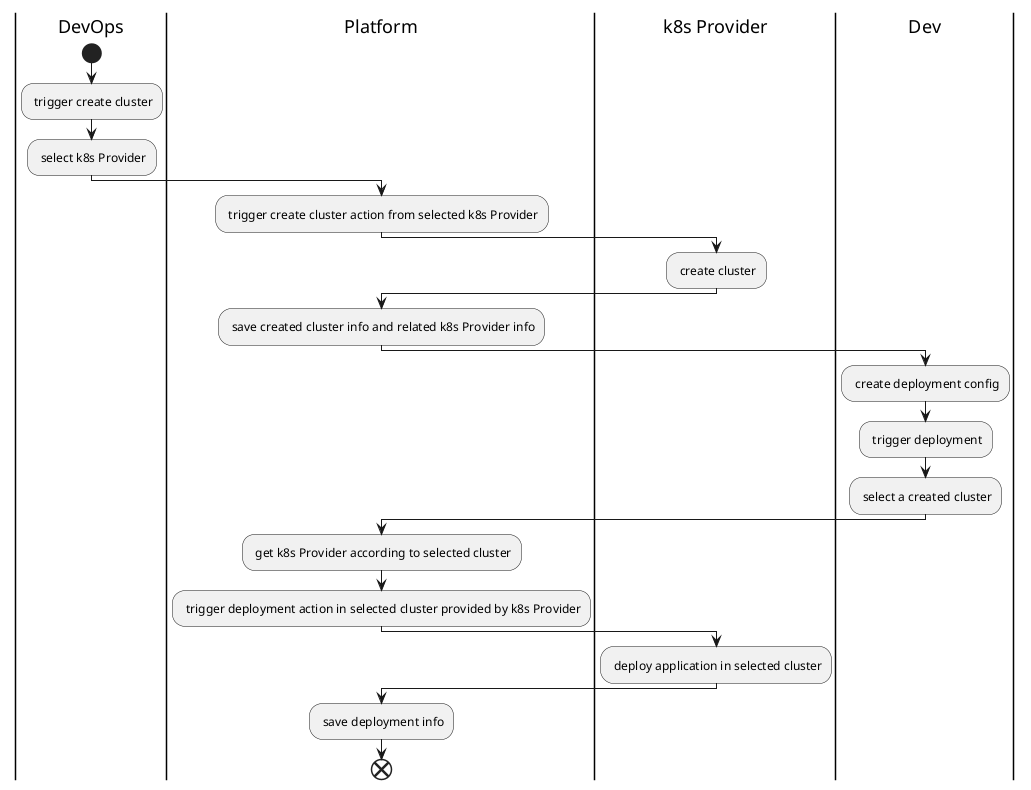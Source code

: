 @startuml "Activity"
|DevOps|
start
: trigger create cluster;
: select k8s Provider;
|Platform|
: trigger create cluster action from selected k8s Provider;
|k8s Provider|
: create cluster;
|Platform|
: save created cluster info and related k8s Provider info;
|Dev|
: create deployment config;
: trigger deployment;
: select a created cluster;
|Platform|
: get k8s Provider according to selected cluster;
: trigger deployment action in selected cluster provided by k8s Provider;
|k8s Provider|
: deploy application in selected cluster;
|Platform|
: save deployment info;
end
@enduml

